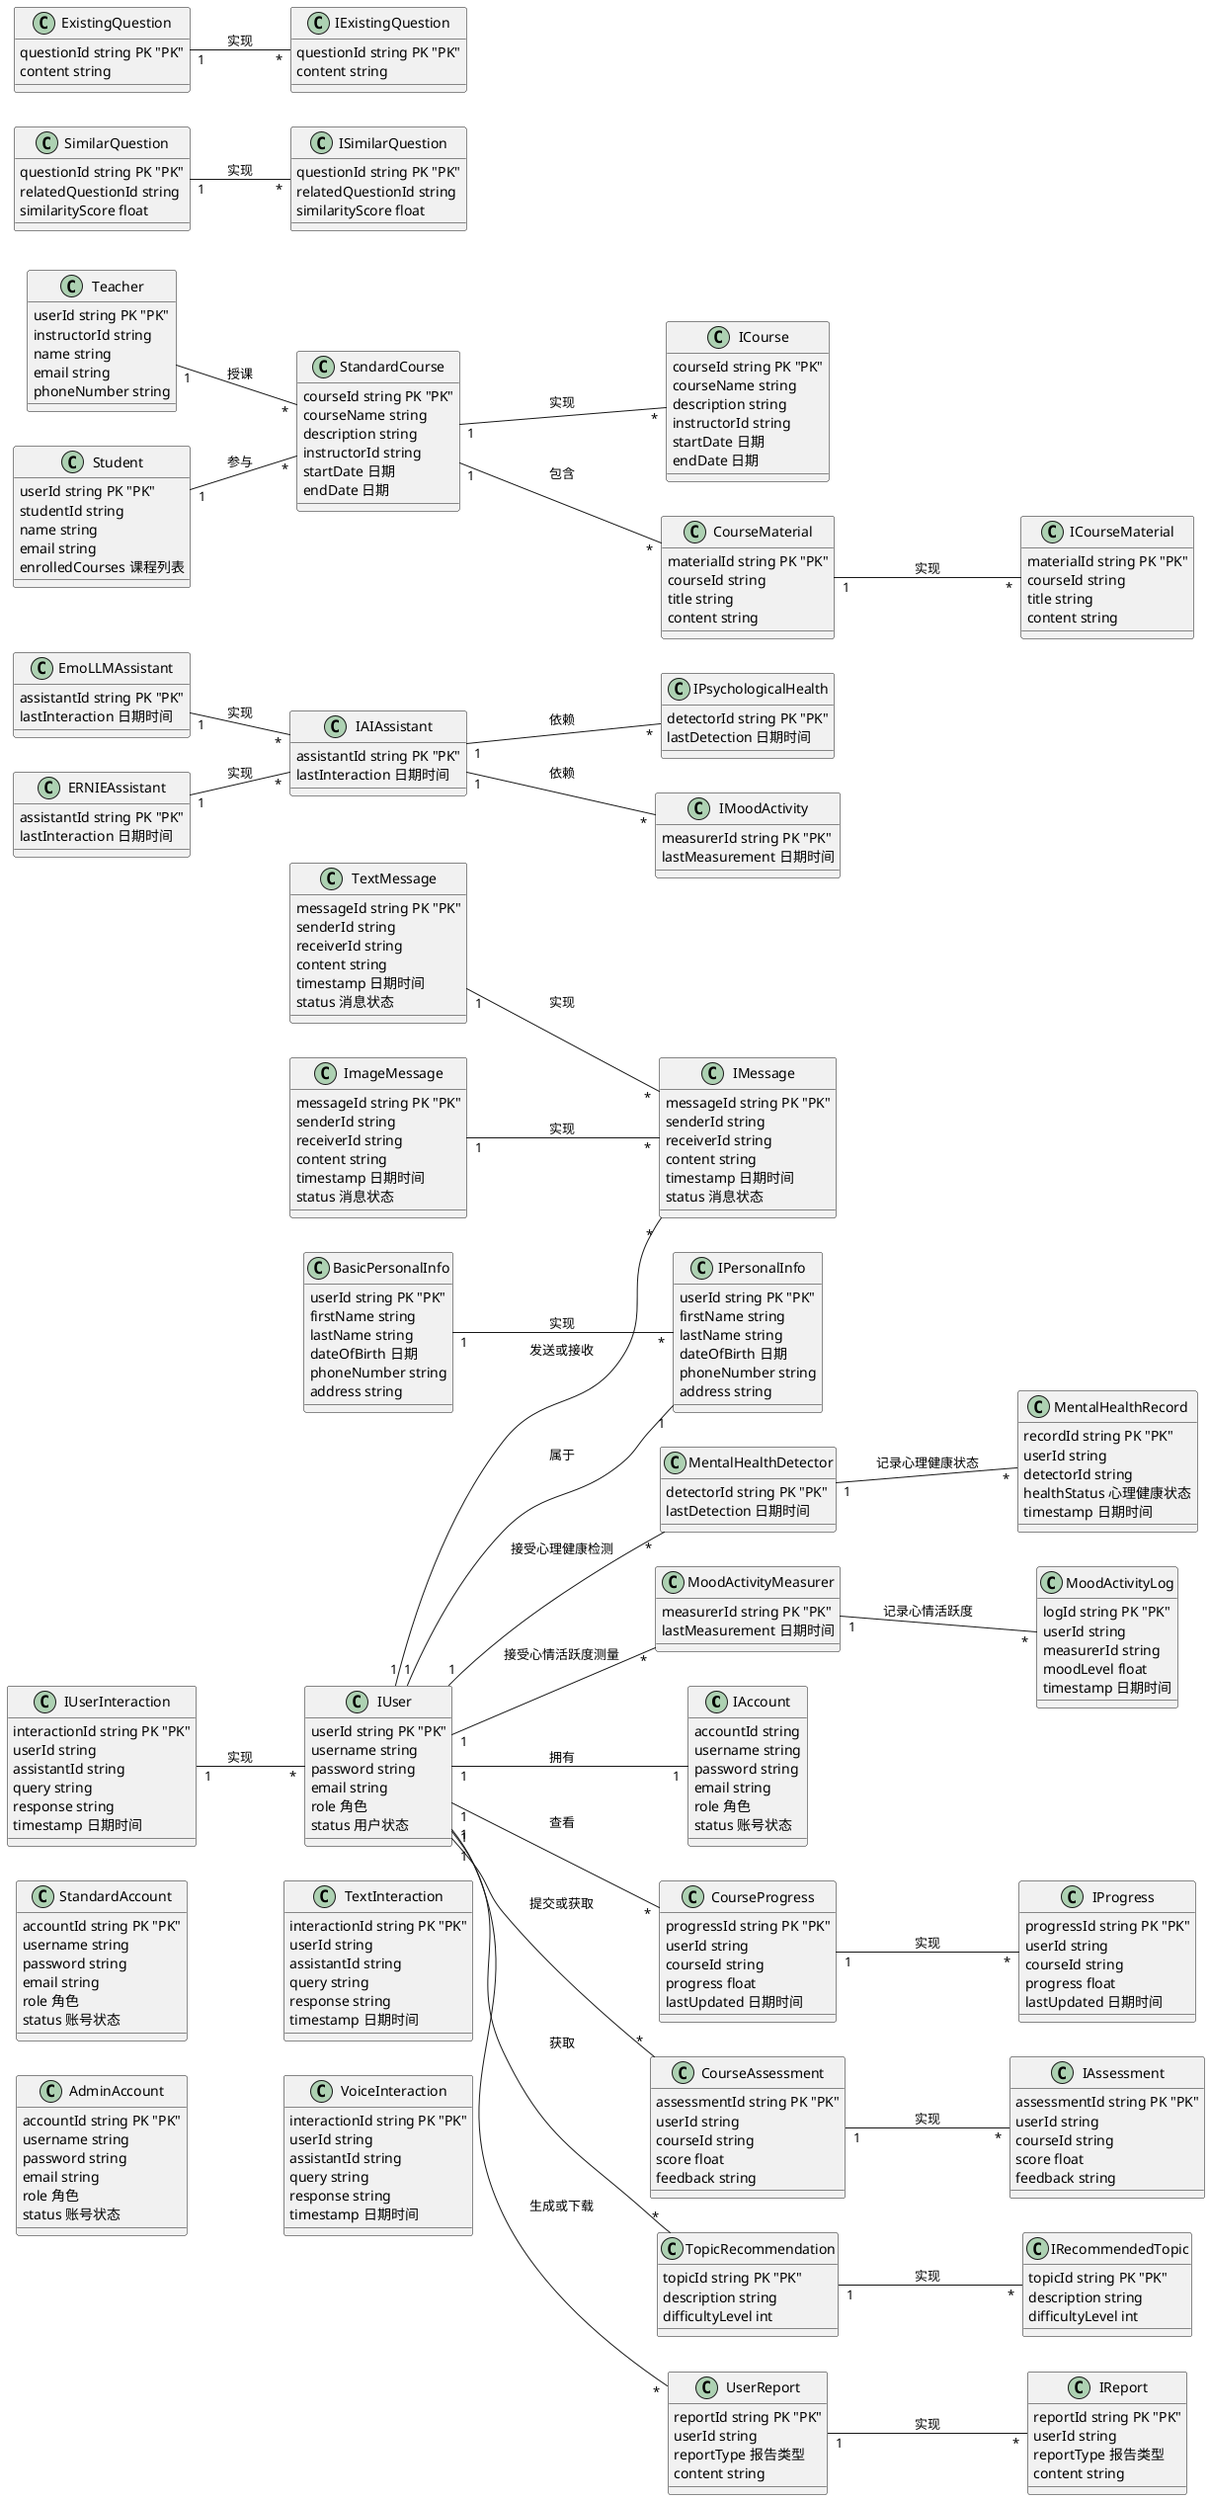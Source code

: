 @startuml
@startuml
left to right direction

' 账户表
class IAccount {
  accountId string
  username string
  password string
  email string
  role 角色
  status 账号状态
}

' 标准账户表
class StandardAccount {
  accountId string PK "PK"
  username string
  password string
  email string
  role 角色
  status 账号状态
}

' 管理员账户表
class AdminAccount {
  accountId string PK "PK"
  username string
  password string
  email string
  role 角色
  status 账号状态
}

' AI助手表
class IAIAssistant {
  assistantId string PK "PK"
  lastInteraction 日期时间
}

' EmoLLMAssistant表
class EmoLLMAssistant {
  assistantId string PK "PK"
  lastInteraction 日期时间
}

' ERNIEAssistant表
class ERNIEAssistant {
  assistantId string PK "PK"
  lastInteraction 日期时间
}

' 用户交互表
class IUserInteraction {
  interactionId string PK "PK"
  userId string
  assistantId string
  query string
  response string
  timestamp 日期时间
}

' 文本交互表
class TextInteraction {
  interactionId string PK "PK"
  userId string
  assistantId string
  query string
  response string
  timestamp 日期时间
}

' 语音交互表
class VoiceInteraction {
  interactionId string PK "PK"
  userId string
  assistantId string
  query string
  response string
  timestamp 日期时间
}

' 消息表
class IMessage {
  messageId string PK "PK"
  senderId string
  receiverId string
  content string
  timestamp 日期时间
  status 消息状态
}

' 文本消息表
class TextMessage {
  messageId string PK "PK"
  senderId string
  receiverId string
  content string
  timestamp 日期时间
  status 消息状态
}

' 图片消息表
class ImageMessage {
  messageId string PK "PK"
  senderId string
  receiverId string
  content string
  timestamp 日期时间
  status 消息状态
}

' 个人信息表
class IPersonalInfo {
  userId string PK "PK"
  firstName string
  lastName string
  dateOfBirth 日期
  phoneNumber string
  address string
}

' 基本个人信息表
class BasicPersonalInfo {
  userId string PK "PK"
  firstName string
  lastName string
  dateOfBirth 日期
  phoneNumber string
  address string
}

' 学习进度表
class IProgress {
  progressId string PK "PK"
  userId string
  courseId string
  progress float
  lastUpdated 日期时间
}

' 课程进度表
class CourseProgress {
  progressId string PK "PK"
  userId string
  courseId string
  progress float
  lastUpdated 日期时间
}

' 课程表
class ICourse {
  courseId string PK "PK"
  courseName string
  description string
  instructorId string
  startDate 日期
  endDate 日期
}

' 标准课程表
class StandardCourse {
  courseId string PK "PK"
  courseName string
  description string
  instructorId string
  startDate 日期
  endDate 日期
}

' 课程材料表
class ICourseMaterial {
  materialId string PK "PK"
  courseId string
  title string
  content string
}

' 课程材料表
class CourseMaterial {
  materialId string PK "PK"
  courseId string
  title string
  content string
}

' 评估表
class IAssessment {
  assessmentId string PK "PK"
  userId string
  courseId string
  score float
  feedback string
}

' 课程评估表
class CourseAssessment {
  assessmentId string PK "PK"
  userId string
  courseId string
  score float
  feedback string
}

' 推荐题目表
class IRecommendedTopic {
  topicId string PK "PK"
  description string
  difficultyLevel int
}

' 主题推荐表
class TopicRecommendation {
  topicId string PK "PK"
  description string
  difficultyLevel int
}

' 相似例题表
class ISimilarQuestion {
  questionId string PK "PK"
  relatedQuestionId string
  similarityScore float
}

' 相似问题表
class SimilarQuestion {
  questionId string PK "PK"
  relatedQuestionId string
  similarityScore float
}

' 现有例题表
class IExistingQuestion {
  questionId string PK "PK"
  content string
}

' 现有问题表
class ExistingQuestion {
  questionId string PK "PK"
  content string
}

' 报告表
class IReport {
  reportId string PK "PK"
  userId string
  reportType 报告类型
  content string
}

' 用户报告表
class UserReport {
  reportId string PK "PK"
  userId string
  reportType 报告类型
  content string
}

' 用户表
class IUser {
  userId string PK "PK"
  username string
  password string
  email string
  role 角色
  status 用户状态
}

' 教师表
class Teacher {
  userId string PK "PK"
  instructorId string
  name string
  email string
  phoneNumber string
}

' 学生表
class Student {
  userId string PK "PK"
  studentId string
  name string
  email string
  enrolledCourses 课程列表
}

' 心理健康检测接口表
class IPsychologicalHealth {
  detectorId string PK "PK"
  lastDetection 日期时间
}

' 心理健康检测器表
class MentalHealthDetector {
  detectorId string PK "PK"
  lastDetection 日期时间
}

' 心理健康记录表
class MentalHealthRecord {
  recordId string PK "PK"
  userId string
  detectorId string
  healthStatus 心理健康状态
  timestamp 日期时间
}

' 心情活跃度测量接口表
class IMoodActivity {
  measurerId string PK "PK"
  lastMeasurement 日期时间
}

' 心情活跃度测量器表
class MoodActivityMeasurer {
  measurerId string PK "PK"
  lastMeasurement 日期时间
}

' 心情活跃度记录表
class MoodActivityLog {
  logId string PK "PK"
  userId string
  measurerId string
  moodLevel float
  timestamp 日期时间
}

' 关系
Teacher "1" -- "*" StandardCourse : "授课"
Student "1" -- "*" StandardCourse : "参与"
StandardCourse "1" -- "*" CourseMaterial : "包含"
IUser "1" -- "1" IAccount : "拥有"
IUser "1" -- "*" IMessage : "发送或接收"
IUser "1" -- "1" IPersonalInfo : "属于"
IUser "1" -- "*" CourseProgress : "查看"
IUser "1" -- "*" TopicRecommendation : "获取"
IUser "1" -- "*" CourseAssessment : "提交或获取"
IUser "1" -- "*" UserReport : "生成或下载"
IAIAssistant "1" -- "*" IPsychologicalHealth : "依赖"
IAIAssistant "1" -- "*" IMoodActivity : "依赖"
EmoLLMAssistant "1" -- "*" IAIAssistant : "实现"
ERNIEAssistant "1" -- "*" IAIAssistant : "实现"
IUserInteraction "1" -- "*" IUser : "实现"
TextMessage "1" -- "*" IMessage : "实现"
ImageMessage "1" -- "*" IMessage : "实现"
BasicPersonalInfo "1" -- "*" IPersonalInfo : "实现"
CourseProgress "1" -- "*" IProgress : "实现"
StandardCourse "1" -- "*" ICourse : "实现"
CourseMaterial "1" -- "*" ICourseMaterial : "实现"
CourseAssessment "1" -- "*" IAssessment : "实现"
TopicRecommendation "1" -- "*" IRecommendedTopic : "实现"
SimilarQuestion "1" -- "*" ISimilarQuestion : "实现"
ExistingQuestion "1" -- "*" IExistingQuestion : "实现"
UserReport "1" -- "*" IReport : "实现"
IUser "1" -- "*" MentalHealthDetector : "接受心理健康检测"
IUser "1" -- "*" MoodActivityMeasurer : "接受心情活跃度测量"
MentalHealthDetector "1" -- "*" MentalHealthRecord : "记录心理健康状态"
MoodActivityMeasurer "1" -- "*" MoodActivityLog : "记录心情活跃度"

@enduml

@enduml